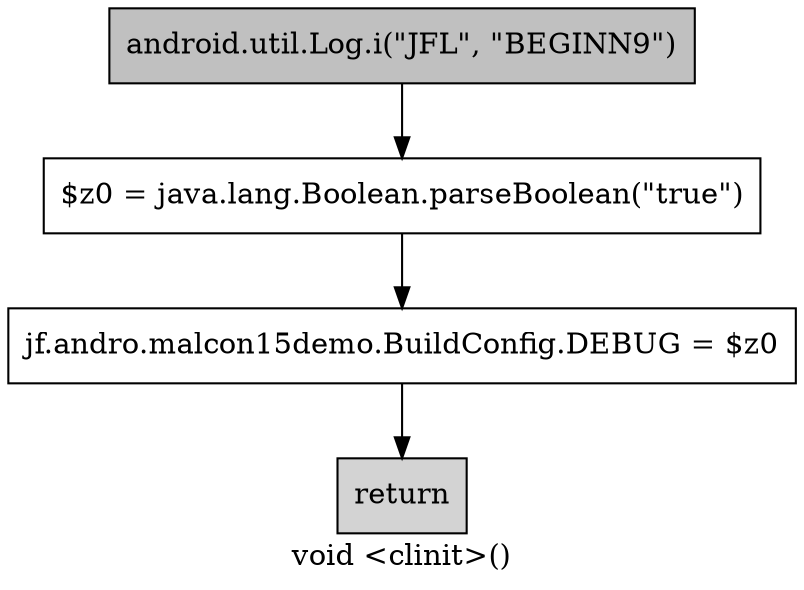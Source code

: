 digraph "<jf.andro.malcon15demo.BuildConfig: void <clinit>()>" {
    label="void <clinit>()";
    node [shape=box];
    "0" [method=5306,key=1323531427,invoke_target="<android.util.Log: int i(java.lang.String,java.lang.String)>",invoke_real="<android.util.Log: int i(java.lang.String,java.lang.String)>",style=filled,fillcolor=gray,label="android.util.Log.i(\"JFL\", \"BEGINN9\")",];
    "1" [method=5306,key=1640612861,invoke_target="<java.lang.Boolean: boolean parseBoolean(java.lang.String)>",invoke_real="<java.lang.Boolean: boolean parseBoolean(java.lang.String)>",label="$z0 = java.lang.Boolean.parseBoolean(\"true\")",];
    "0"->"1";
    "2" [method=5306,key=50503805,label="jf.andro.malcon15demo.BuildConfig.DEBUG = $z0",];
    "1"->"2";
    "3" [method=5306,key=1557989809,style=filled,fillcolor=lightgray,label="return",];
    "2"->"3";
}
